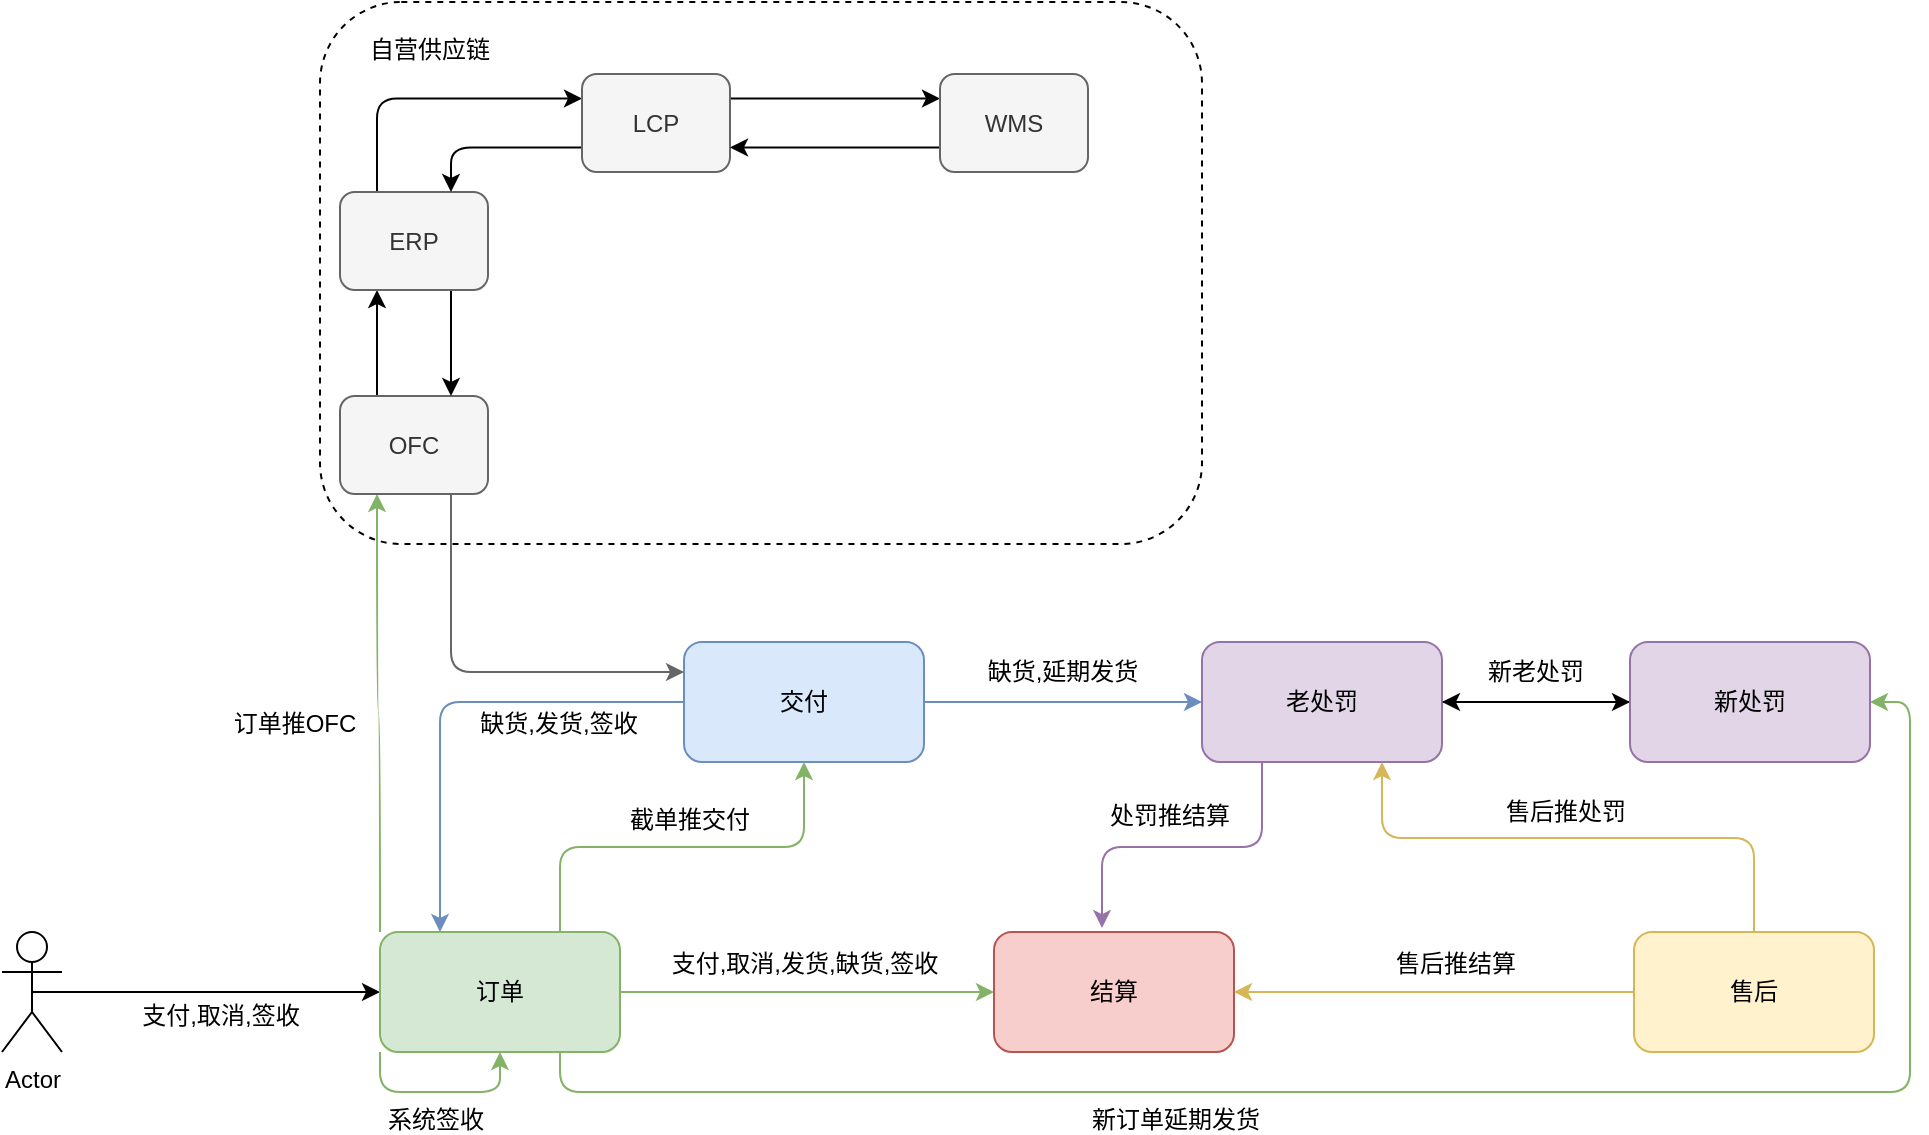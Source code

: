 <mxfile version="14.6.6" type="github">
  <diagram id="7rVMdZczW6YO58kJNmGc" name="第 1 页">
    <mxGraphModel dx="946" dy="1817" grid="0" gridSize="10" guides="1" tooltips="1" connect="1" arrows="1" fold="1" page="1" pageScale="1" pageWidth="827" pageHeight="1169" math="0" shadow="0">
      <root>
        <mxCell id="0" />
        <mxCell id="1" parent="0" />
        <mxCell id="4nD7JM7ZIE-_De9rm8-C-13" value="" style="rounded=1;whiteSpace=wrap;html=1;shadow=0;dashed=1;" vertex="1" parent="1">
          <mxGeometry x="172" y="-232" width="441" height="271" as="geometry" />
        </mxCell>
        <mxCell id="fpGJ1PohXhWPPfaMkgI3-3" style="edgeStyle=orthogonalEdgeStyle;rounded=0;orthogonalLoop=1;jettySize=auto;html=1;exitX=0.5;exitY=0.5;exitDx=0;exitDy=0;exitPerimeter=0;entryX=0;entryY=0.5;entryDx=0;entryDy=0;" parent="1" source="fpGJ1PohXhWPPfaMkgI3-1" target="fpGJ1PohXhWPPfaMkgI3-2" edge="1">
          <mxGeometry relative="1" as="geometry" />
        </mxCell>
        <mxCell id="fpGJ1PohXhWPPfaMkgI3-1" value="Actor" style="shape=umlActor;verticalLabelPosition=bottom;verticalAlign=top;html=1;outlineConnect=0;" parent="1" vertex="1">
          <mxGeometry x="13" y="233" width="30" height="60" as="geometry" />
        </mxCell>
        <mxCell id="4nD7JM7ZIE-_De9rm8-C-3" style="edgeStyle=orthogonalEdgeStyle;orthogonalLoop=1;jettySize=auto;html=1;exitX=0.75;exitY=0;exitDx=0;exitDy=0;entryX=0.5;entryY=1;entryDx=0;entryDy=0;strokeColor=#82b366;fillColor=#d5e8d4;" edge="1" parent="1" source="fpGJ1PohXhWPPfaMkgI3-2" target="fpGJ1PohXhWPPfaMkgI3-11">
          <mxGeometry relative="1" as="geometry" />
        </mxCell>
        <mxCell id="4nD7JM7ZIE-_De9rm8-C-4" style="edgeStyle=orthogonalEdgeStyle;curved=1;orthogonalLoop=1;jettySize=auto;html=1;exitX=0;exitY=0;exitDx=0;exitDy=0;entryX=0.25;entryY=1;entryDx=0;entryDy=0;strokeColor=#82b366;fillColor=#d5e8d4;" edge="1" parent="1" source="fpGJ1PohXhWPPfaMkgI3-2" target="fpGJ1PohXhWPPfaMkgI3-51">
          <mxGeometry relative="1" as="geometry" />
        </mxCell>
        <mxCell id="4nD7JM7ZIE-_De9rm8-C-8" style="edgeStyle=orthogonalEdgeStyle;curved=1;orthogonalLoop=1;jettySize=auto;html=1;exitX=1;exitY=0.5;exitDx=0;exitDy=0;strokeColor=#82b366;fillColor=#d5e8d4;" edge="1" parent="1" source="fpGJ1PohXhWPPfaMkgI3-2" target="fpGJ1PohXhWPPfaMkgI3-8">
          <mxGeometry relative="1" as="geometry" />
        </mxCell>
        <mxCell id="4nD7JM7ZIE-_De9rm8-C-22" style="edgeStyle=orthogonalEdgeStyle;orthogonalLoop=1;jettySize=auto;html=1;exitX=0.75;exitY=1;exitDx=0;exitDy=0;entryX=1;entryY=0.5;entryDx=0;entryDy=0;strokeColor=#82b366;fillColor=#d5e8d4;" edge="1" parent="1" source="fpGJ1PohXhWPPfaMkgI3-2" target="fpGJ1PohXhWPPfaMkgI3-19">
          <mxGeometry relative="1" as="geometry" />
        </mxCell>
        <mxCell id="fpGJ1PohXhWPPfaMkgI3-2" value="订单" style="rounded=1;whiteSpace=wrap;html=1;fillColor=#d5e8d4;strokeColor=#82b366;" parent="1" vertex="1">
          <mxGeometry x="202" y="233" width="120" height="60" as="geometry" />
        </mxCell>
        <mxCell id="fpGJ1PohXhWPPfaMkgI3-4" value="支付,取消,签收" style="text;html=1;strokeColor=none;fillColor=none;align=center;verticalAlign=middle;whiteSpace=wrap;rounded=0;" parent="1" vertex="1">
          <mxGeometry x="71" y="268" width="103" height="14" as="geometry" />
        </mxCell>
        <mxCell id="fpGJ1PohXhWPPfaMkgI3-8" value="结算" style="rounded=1;whiteSpace=wrap;html=1;fillColor=#f8cecc;strokeColor=#b85450;" parent="1" vertex="1">
          <mxGeometry x="509" y="233" width="120" height="60" as="geometry" />
        </mxCell>
        <mxCell id="fpGJ1PohXhWPPfaMkgI3-10" value="支付,取消,发货,缺货,签收" style="text;html=1;strokeColor=none;fillColor=none;align=center;verticalAlign=middle;whiteSpace=wrap;rounded=0;" parent="1" vertex="1">
          <mxGeometry x="345.5" y="240" width="137" height="17" as="geometry" />
        </mxCell>
        <mxCell id="fpGJ1PohXhWPPfaMkgI3-13" style="edgeStyle=orthogonalEdgeStyle;orthogonalLoop=1;jettySize=auto;html=1;exitX=0;exitY=0.5;exitDx=0;exitDy=0;entryX=0.25;entryY=0;entryDx=0;entryDy=0;fillColor=#dae8fc;strokeColor=#6c8ebf;" parent="1" source="fpGJ1PohXhWPPfaMkgI3-11" target="fpGJ1PohXhWPPfaMkgI3-2" edge="1">
          <mxGeometry relative="1" as="geometry" />
        </mxCell>
        <mxCell id="4nD7JM7ZIE-_De9rm8-C-7" style="edgeStyle=orthogonalEdgeStyle;curved=1;orthogonalLoop=1;jettySize=auto;html=1;exitX=1;exitY=0.5;exitDx=0;exitDy=0;strokeColor=#6c8ebf;fillColor=#dae8fc;" edge="1" parent="1" source="fpGJ1PohXhWPPfaMkgI3-11" target="fpGJ1PohXhWPPfaMkgI3-18">
          <mxGeometry relative="1" as="geometry" />
        </mxCell>
        <mxCell id="fpGJ1PohXhWPPfaMkgI3-11" value="交付" style="rounded=1;whiteSpace=wrap;html=1;fillColor=#dae8fc;strokeColor=#6c8ebf;" parent="1" vertex="1">
          <mxGeometry x="354" y="88" width="120" height="60" as="geometry" />
        </mxCell>
        <mxCell id="fpGJ1PohXhWPPfaMkgI3-15" value="截单推交付" style="text;html=1;strokeColor=none;fillColor=none;align=center;verticalAlign=middle;whiteSpace=wrap;rounded=0;" parent="1" vertex="1">
          <mxGeometry x="322" y="170" width="70" height="13" as="geometry" />
        </mxCell>
        <mxCell id="fpGJ1PohXhWPPfaMkgI3-16" value="缺货,发货,签收" style="text;html=1;strokeColor=none;fillColor=none;align=center;verticalAlign=middle;whiteSpace=wrap;rounded=0;" parent="1" vertex="1">
          <mxGeometry x="245" y="123.5" width="93" height="11" as="geometry" />
        </mxCell>
        <mxCell id="fpGJ1PohXhWPPfaMkgI3-25" style="edgeStyle=orthogonalEdgeStyle;orthogonalLoop=1;jettySize=auto;html=1;exitX=0.25;exitY=1;exitDx=0;exitDy=0;entryX=0.45;entryY=-0.033;entryDx=0;entryDy=0;entryPerimeter=0;fillColor=#e1d5e7;strokeColor=#9673a6;" parent="1" source="fpGJ1PohXhWPPfaMkgI3-18" target="fpGJ1PohXhWPPfaMkgI3-8" edge="1">
          <mxGeometry relative="1" as="geometry" />
        </mxCell>
        <mxCell id="4nD7JM7ZIE-_De9rm8-C-6" style="edgeStyle=orthogonalEdgeStyle;curved=1;orthogonalLoop=1;jettySize=auto;html=1;exitX=1;exitY=0.5;exitDx=0;exitDy=0;entryX=0;entryY=0.5;entryDx=0;entryDy=0;strokeColor=#000000;" edge="1" parent="1" source="fpGJ1PohXhWPPfaMkgI3-18" target="fpGJ1PohXhWPPfaMkgI3-19">
          <mxGeometry relative="1" as="geometry" />
        </mxCell>
        <mxCell id="fpGJ1PohXhWPPfaMkgI3-18" value="老处罚" style="rounded=1;whiteSpace=wrap;html=1;fillColor=#e1d5e7;strokeColor=#9673a6;" parent="1" vertex="1">
          <mxGeometry x="613" y="88" width="120" height="60" as="geometry" />
        </mxCell>
        <mxCell id="4nD7JM7ZIE-_De9rm8-C-17" style="edgeStyle=orthogonalEdgeStyle;curved=1;orthogonalLoop=1;jettySize=auto;html=1;exitX=0;exitY=0.5;exitDx=0;exitDy=0;entryX=1;entryY=0.5;entryDx=0;entryDy=0;strokeColor=#000000;" edge="1" parent="1" source="fpGJ1PohXhWPPfaMkgI3-19" target="fpGJ1PohXhWPPfaMkgI3-18">
          <mxGeometry relative="1" as="geometry" />
        </mxCell>
        <mxCell id="fpGJ1PohXhWPPfaMkgI3-19" value="新处罚" style="rounded=1;whiteSpace=wrap;html=1;fillColor=#e1d5e7;strokeColor=#9673a6;" parent="1" vertex="1">
          <mxGeometry x="827" y="88" width="120" height="60" as="geometry" />
        </mxCell>
        <mxCell id="fpGJ1PohXhWPPfaMkgI3-21" value="缺货,延期发货" style="text;html=1;strokeColor=none;fillColor=none;align=center;verticalAlign=middle;whiteSpace=wrap;rounded=0;" parent="1" vertex="1">
          <mxGeometry x="498" y="92.5" width="91" height="20" as="geometry" />
        </mxCell>
        <mxCell id="fpGJ1PohXhWPPfaMkgI3-26" style="edgeStyle=orthogonalEdgeStyle;curved=1;rounded=0;orthogonalLoop=1;jettySize=auto;html=1;exitX=0;exitY=0.5;exitDx=0;exitDy=0;fillColor=#fff2cc;strokeColor=#d6b656;" parent="1" source="fpGJ1PohXhWPPfaMkgI3-23" target="fpGJ1PohXhWPPfaMkgI3-8" edge="1">
          <mxGeometry relative="1" as="geometry" />
        </mxCell>
        <mxCell id="4nD7JM7ZIE-_De9rm8-C-15" style="edgeStyle=orthogonalEdgeStyle;orthogonalLoop=1;jettySize=auto;html=1;exitX=0.5;exitY=0;exitDx=0;exitDy=0;entryX=0.75;entryY=1;entryDx=0;entryDy=0;strokeColor=#d6b656;fillColor=#fff2cc;" edge="1" parent="1" source="fpGJ1PohXhWPPfaMkgI3-23" target="fpGJ1PohXhWPPfaMkgI3-18">
          <mxGeometry relative="1" as="geometry">
            <Array as="points">
              <mxPoint x="889" y="186" />
              <mxPoint x="703" y="186" />
            </Array>
          </mxGeometry>
        </mxCell>
        <mxCell id="fpGJ1PohXhWPPfaMkgI3-23" value="售后" style="rounded=1;whiteSpace=wrap;html=1;fillColor=#fff2cc;strokeColor=#d6b656;" parent="1" vertex="1">
          <mxGeometry x="829" y="233" width="120" height="60" as="geometry" />
        </mxCell>
        <mxCell id="fpGJ1PohXhWPPfaMkgI3-41" value="订单推OFC" style="text;html=1;strokeColor=none;fillColor=none;align=center;verticalAlign=middle;whiteSpace=wrap;rounded=0;" parent="1" vertex="1">
          <mxGeometry x="124" y="123.5" width="71" height="11" as="geometry" />
        </mxCell>
        <mxCell id="fpGJ1PohXhWPPfaMkgI3-48" value="处罚推结算" style="text;html=1;strokeColor=none;fillColor=none;align=center;verticalAlign=middle;whiteSpace=wrap;rounded=0;" parent="1" vertex="1">
          <mxGeometry x="565" y="166" width="64" height="17" as="geometry" />
        </mxCell>
        <mxCell id="fpGJ1PohXhWPPfaMkgI3-72" style="edgeStyle=orthogonalEdgeStyle;orthogonalLoop=1;jettySize=auto;html=1;exitX=0.75;exitY=1;exitDx=0;exitDy=0;entryX=0;entryY=0.25;entryDx=0;entryDy=0;fillColor=#f5f5f5;strokeColor=#666666;" parent="1" source="fpGJ1PohXhWPPfaMkgI3-51" target="fpGJ1PohXhWPPfaMkgI3-11" edge="1">
          <mxGeometry relative="1" as="geometry" />
        </mxCell>
        <mxCell id="4nD7JM7ZIE-_De9rm8-C-10" style="edgeStyle=orthogonalEdgeStyle;curved=1;orthogonalLoop=1;jettySize=auto;html=1;exitX=0.25;exitY=0;exitDx=0;exitDy=0;entryX=0.25;entryY=1;entryDx=0;entryDy=0;strokeColor=#000000;" edge="1" parent="1" source="fpGJ1PohXhWPPfaMkgI3-51" target="fpGJ1PohXhWPPfaMkgI3-55">
          <mxGeometry relative="1" as="geometry" />
        </mxCell>
        <mxCell id="fpGJ1PohXhWPPfaMkgI3-51" value="OFC" style="rounded=1;whiteSpace=wrap;html=1;fillColor=#f5f5f5;strokeColor=#666666;fontColor=#333333;" parent="1" vertex="1">
          <mxGeometry x="182" y="-35" width="74" height="49" as="geometry" />
        </mxCell>
        <mxCell id="fpGJ1PohXhWPPfaMkgI3-65" style="edgeStyle=orthogonalEdgeStyle;orthogonalLoop=1;jettySize=auto;html=1;exitX=0.25;exitY=0;exitDx=0;exitDy=0;entryX=0;entryY=0.25;entryDx=0;entryDy=0;" parent="1" source="fpGJ1PohXhWPPfaMkgI3-55" target="fpGJ1PohXhWPPfaMkgI3-56" edge="1">
          <mxGeometry relative="1" as="geometry" />
        </mxCell>
        <mxCell id="4nD7JM7ZIE-_De9rm8-C-11" style="edgeStyle=orthogonalEdgeStyle;curved=1;orthogonalLoop=1;jettySize=auto;html=1;exitX=0.75;exitY=1;exitDx=0;exitDy=0;entryX=0.75;entryY=0;entryDx=0;entryDy=0;strokeColor=#000000;" edge="1" parent="1" source="fpGJ1PohXhWPPfaMkgI3-55" target="fpGJ1PohXhWPPfaMkgI3-51">
          <mxGeometry relative="1" as="geometry" />
        </mxCell>
        <mxCell id="fpGJ1PohXhWPPfaMkgI3-55" value="ERP" style="rounded=1;whiteSpace=wrap;html=1;fillColor=#f5f5f5;strokeColor=#666666;fontColor=#333333;" parent="1" vertex="1">
          <mxGeometry x="182" y="-137" width="74" height="49" as="geometry" />
        </mxCell>
        <mxCell id="fpGJ1PohXhWPPfaMkgI3-66" style="edgeStyle=orthogonalEdgeStyle;curved=1;rounded=0;orthogonalLoop=1;jettySize=auto;html=1;exitX=1;exitY=0.25;exitDx=0;exitDy=0;entryX=0;entryY=0.25;entryDx=0;entryDy=0;" parent="1" source="fpGJ1PohXhWPPfaMkgI3-56" target="fpGJ1PohXhWPPfaMkgI3-57" edge="1">
          <mxGeometry relative="1" as="geometry" />
        </mxCell>
        <mxCell id="fpGJ1PohXhWPPfaMkgI3-69" style="edgeStyle=orthogonalEdgeStyle;orthogonalLoop=1;jettySize=auto;html=1;exitX=0;exitY=0.75;exitDx=0;exitDy=0;entryX=0.75;entryY=0;entryDx=0;entryDy=0;" parent="1" source="fpGJ1PohXhWPPfaMkgI3-56" target="fpGJ1PohXhWPPfaMkgI3-55" edge="1">
          <mxGeometry relative="1" as="geometry" />
        </mxCell>
        <mxCell id="fpGJ1PohXhWPPfaMkgI3-56" value="LCP" style="rounded=1;whiteSpace=wrap;html=1;fillColor=#f5f5f5;strokeColor=#666666;fontColor=#333333;" parent="1" vertex="1">
          <mxGeometry x="303" y="-196" width="74" height="49" as="geometry" />
        </mxCell>
        <mxCell id="fpGJ1PohXhWPPfaMkgI3-67" style="edgeStyle=orthogonalEdgeStyle;curved=1;rounded=0;orthogonalLoop=1;jettySize=auto;html=1;exitX=0;exitY=0.75;exitDx=0;exitDy=0;entryX=1;entryY=0.75;entryDx=0;entryDy=0;" parent="1" source="fpGJ1PohXhWPPfaMkgI3-57" target="fpGJ1PohXhWPPfaMkgI3-56" edge="1">
          <mxGeometry relative="1" as="geometry" />
        </mxCell>
        <mxCell id="fpGJ1PohXhWPPfaMkgI3-57" value="WMS" style="rounded=1;whiteSpace=wrap;html=1;fillColor=#f5f5f5;strokeColor=#666666;fontColor=#333333;" parent="1" vertex="1">
          <mxGeometry x="482" y="-196" width="74" height="49" as="geometry" />
        </mxCell>
        <mxCell id="fpGJ1PohXhWPPfaMkgI3-74" value="售后推结算" style="text;html=1;strokeColor=none;fillColor=none;align=center;verticalAlign=middle;whiteSpace=wrap;rounded=0;" parent="1" vertex="1">
          <mxGeometry x="708" y="240" width="64" height="17" as="geometry" />
        </mxCell>
        <mxCell id="fpGJ1PohXhWPPfaMkgI3-49" value="新老处罚" style="text;html=1;strokeColor=none;fillColor=none;align=center;verticalAlign=middle;whiteSpace=wrap;rounded=0;" parent="1" vertex="1">
          <mxGeometry x="750" y="92.5" width="60" height="21.5" as="geometry" />
        </mxCell>
        <mxCell id="4nD7JM7ZIE-_De9rm8-C-14" value="自营供应链" style="text;html=1;strokeColor=none;fillColor=none;align=center;verticalAlign=middle;whiteSpace=wrap;rounded=0;shadow=0;dashed=1;" vertex="1" parent="1">
          <mxGeometry x="193" y="-216" width="68" height="16" as="geometry" />
        </mxCell>
        <mxCell id="4nD7JM7ZIE-_De9rm8-C-16" value="售后推处罚" style="text;html=1;strokeColor=none;fillColor=none;align=center;verticalAlign=middle;whiteSpace=wrap;rounded=0;" vertex="1" parent="1">
          <mxGeometry x="763" y="164" width="64" height="17" as="geometry" />
        </mxCell>
        <mxCell id="4nD7JM7ZIE-_De9rm8-C-21" value="系统签收" style="text;html=1;strokeColor=none;fillColor=none;align=center;verticalAlign=middle;whiteSpace=wrap;rounded=0;" vertex="1" parent="1">
          <mxGeometry x="202" y="320" width="56" height="13" as="geometry" />
        </mxCell>
        <mxCell id="4nD7JM7ZIE-_De9rm8-C-26" style="edgeStyle=orthogonalEdgeStyle;orthogonalLoop=1;jettySize=auto;html=1;exitX=0.5;exitY=1;exitDx=0;exitDy=0;strokeColor=#000000;" edge="1" parent="1" source="fpGJ1PohXhWPPfaMkgI3-16" target="fpGJ1PohXhWPPfaMkgI3-16">
          <mxGeometry relative="1" as="geometry" />
        </mxCell>
        <mxCell id="4nD7JM7ZIE-_De9rm8-C-28" style="edgeStyle=orthogonalEdgeStyle;orthogonalLoop=1;jettySize=auto;html=1;exitX=0;exitY=1;exitDx=0;exitDy=0;entryX=0.5;entryY=1;entryDx=0;entryDy=0;strokeColor=#82b366;fillColor=#d5e8d4;" edge="1" parent="1" source="fpGJ1PohXhWPPfaMkgI3-2" target="fpGJ1PohXhWPPfaMkgI3-2">
          <mxGeometry relative="1" as="geometry" />
        </mxCell>
        <mxCell id="4nD7JM7ZIE-_De9rm8-C-29" value="新订单延期发货" style="text;html=1;strokeColor=none;fillColor=none;align=center;verticalAlign=middle;whiteSpace=wrap;rounded=0;" vertex="1" parent="1">
          <mxGeometry x="547" y="320" width="106" height="13" as="geometry" />
        </mxCell>
      </root>
    </mxGraphModel>
  </diagram>
</mxfile>
